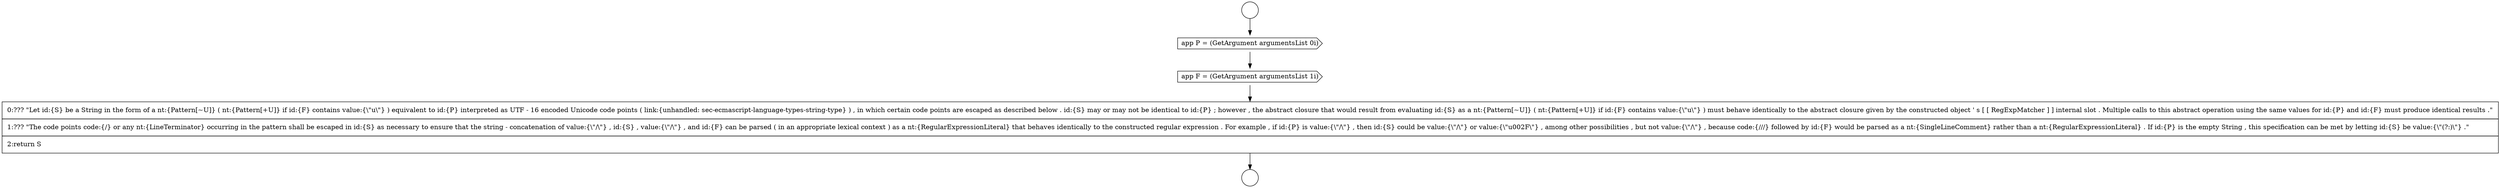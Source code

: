 digraph {
  node14650 [shape=circle label=" " color="black" fillcolor="white" style=filled]
  node14654 [shape=none, margin=0, label=<<font color="black">
    <table border="0" cellborder="1" cellspacing="0" cellpadding="10">
      <tr><td align="left">0:??? &quot;Let id:{S} be a String in the form of a nt:{Pattern[~U]} ( nt:{Pattern[+U]} if id:{F} contains value:{\&quot;u\&quot;} ) equivalent to id:{P} interpreted as UTF - 16 encoded Unicode code points ( link:{unhandled: sec-ecmascript-language-types-string-type} ) , in which certain code points are escaped as described below . id:{S} may or may not be identical to id:{P} ; however , the abstract closure that would result from evaluating id:{S} as a nt:{Pattern[~U]} ( nt:{Pattern[+U]} if id:{F} contains value:{\&quot;u\&quot;} ) must behave identically to the abstract closure given by the constructed object ' s [ [ RegExpMatcher ] ] internal slot . Multiple calls to this abstract operation using the same values for id:{P} and id:{F} must produce identical results .&quot;</td></tr>
      <tr><td align="left">1:??? &quot;The code points code:{/} or any nt:{LineTerminator} occurring in the pattern shall be escaped in id:{S} as necessary to ensure that the string - concatenation of value:{\&quot;/\&quot;} , id:{S} , value:{\&quot;/\&quot;} , and id:{F} can be parsed ( in an appropriate lexical context ) as a nt:{RegularExpressionLiteral} that behaves identically to the constructed regular expression . For example , if id:{P} is value:{\&quot;/\&quot;} , then id:{S} could be value:{\&quot;/\&quot;} or value:{\&quot;u002F\&quot;} , among other possibilities , but not value:{\&quot;/\&quot;} , because code:{///} followed by id:{F} would be parsed as a nt:{SingleLineComment} rather than a nt:{RegularExpressionLiteral} . If id:{P} is the empty String , this specification can be met by letting id:{S} be value:{\&quot;(?:)\&quot;} .&quot;</td></tr>
      <tr><td align="left">2:return S</td></tr>
    </table>
  </font>> color="black" fillcolor="white" style=filled]
  node14652 [shape=cds, label=<<font color="black">app P = (GetArgument argumentsList 0i)</font>> color="black" fillcolor="white" style=filled]
  node14653 [shape=cds, label=<<font color="black">app F = (GetArgument argumentsList 1i)</font>> color="black" fillcolor="white" style=filled]
  node14651 [shape=circle label=" " color="black" fillcolor="white" style=filled]
  node14650 -> node14652 [ color="black"]
  node14652 -> node14653 [ color="black"]
  node14653 -> node14654 [ color="black"]
  node14654 -> node14651 [ color="black"]
}
